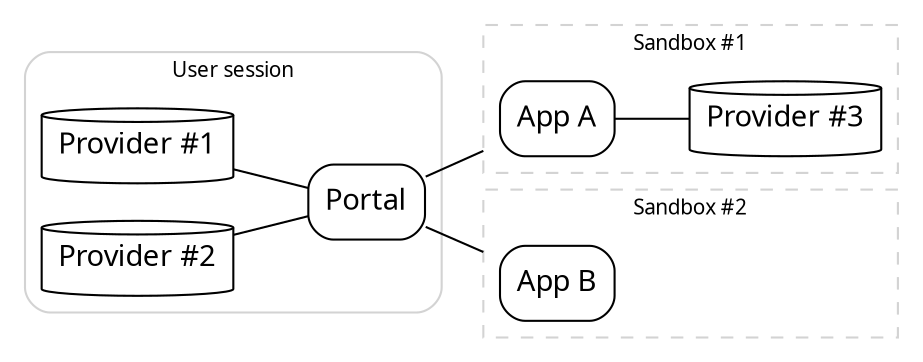 graph {
  rankdir=LR;
  fontname="sans-serif";
  compound=true;
  bgcolor=transparent;
  node [shape="box", style="rounded", border=0, fontname="sans-serif"];

  subgraph cluster_session {
    style="rounded";
    color="lightgrey";
    label = "User session"
    tooltip = "User session"
    fontsize=10;

    Portal;
    node [shape="cylinder"];"Provider #1"; "Provider #2";

    "Provider #1" -- Portal;
    "Provider #2" -- Portal;
  }

  subgraph cluster_client1 {
    style="dashed";
    color="lightgrey";
    label = "Sandbox #1"
    tooltip = "Sandbox #1"
    fontsize=10;
    "App A";
    node [shape="cylinder"]; "Provider #3";
    "App A" -- "Provider #3";
  }

  subgraph cluster_client2 {
    style="dashed";
    color="lightgrey";
    label = "Sandbox #2"
    tooltip = "Sandbox #2"
    fontsize=10;
    "App B";
    node [shape="cylinder";style="invis"]; "Provider #4";
    "App B" -- "Provider #4" [style="invis"];
  }

  Portal -- "App A" [lhead=cluster_client1];
  Portal -- "App B" [lhead=cluster_client2];
}
